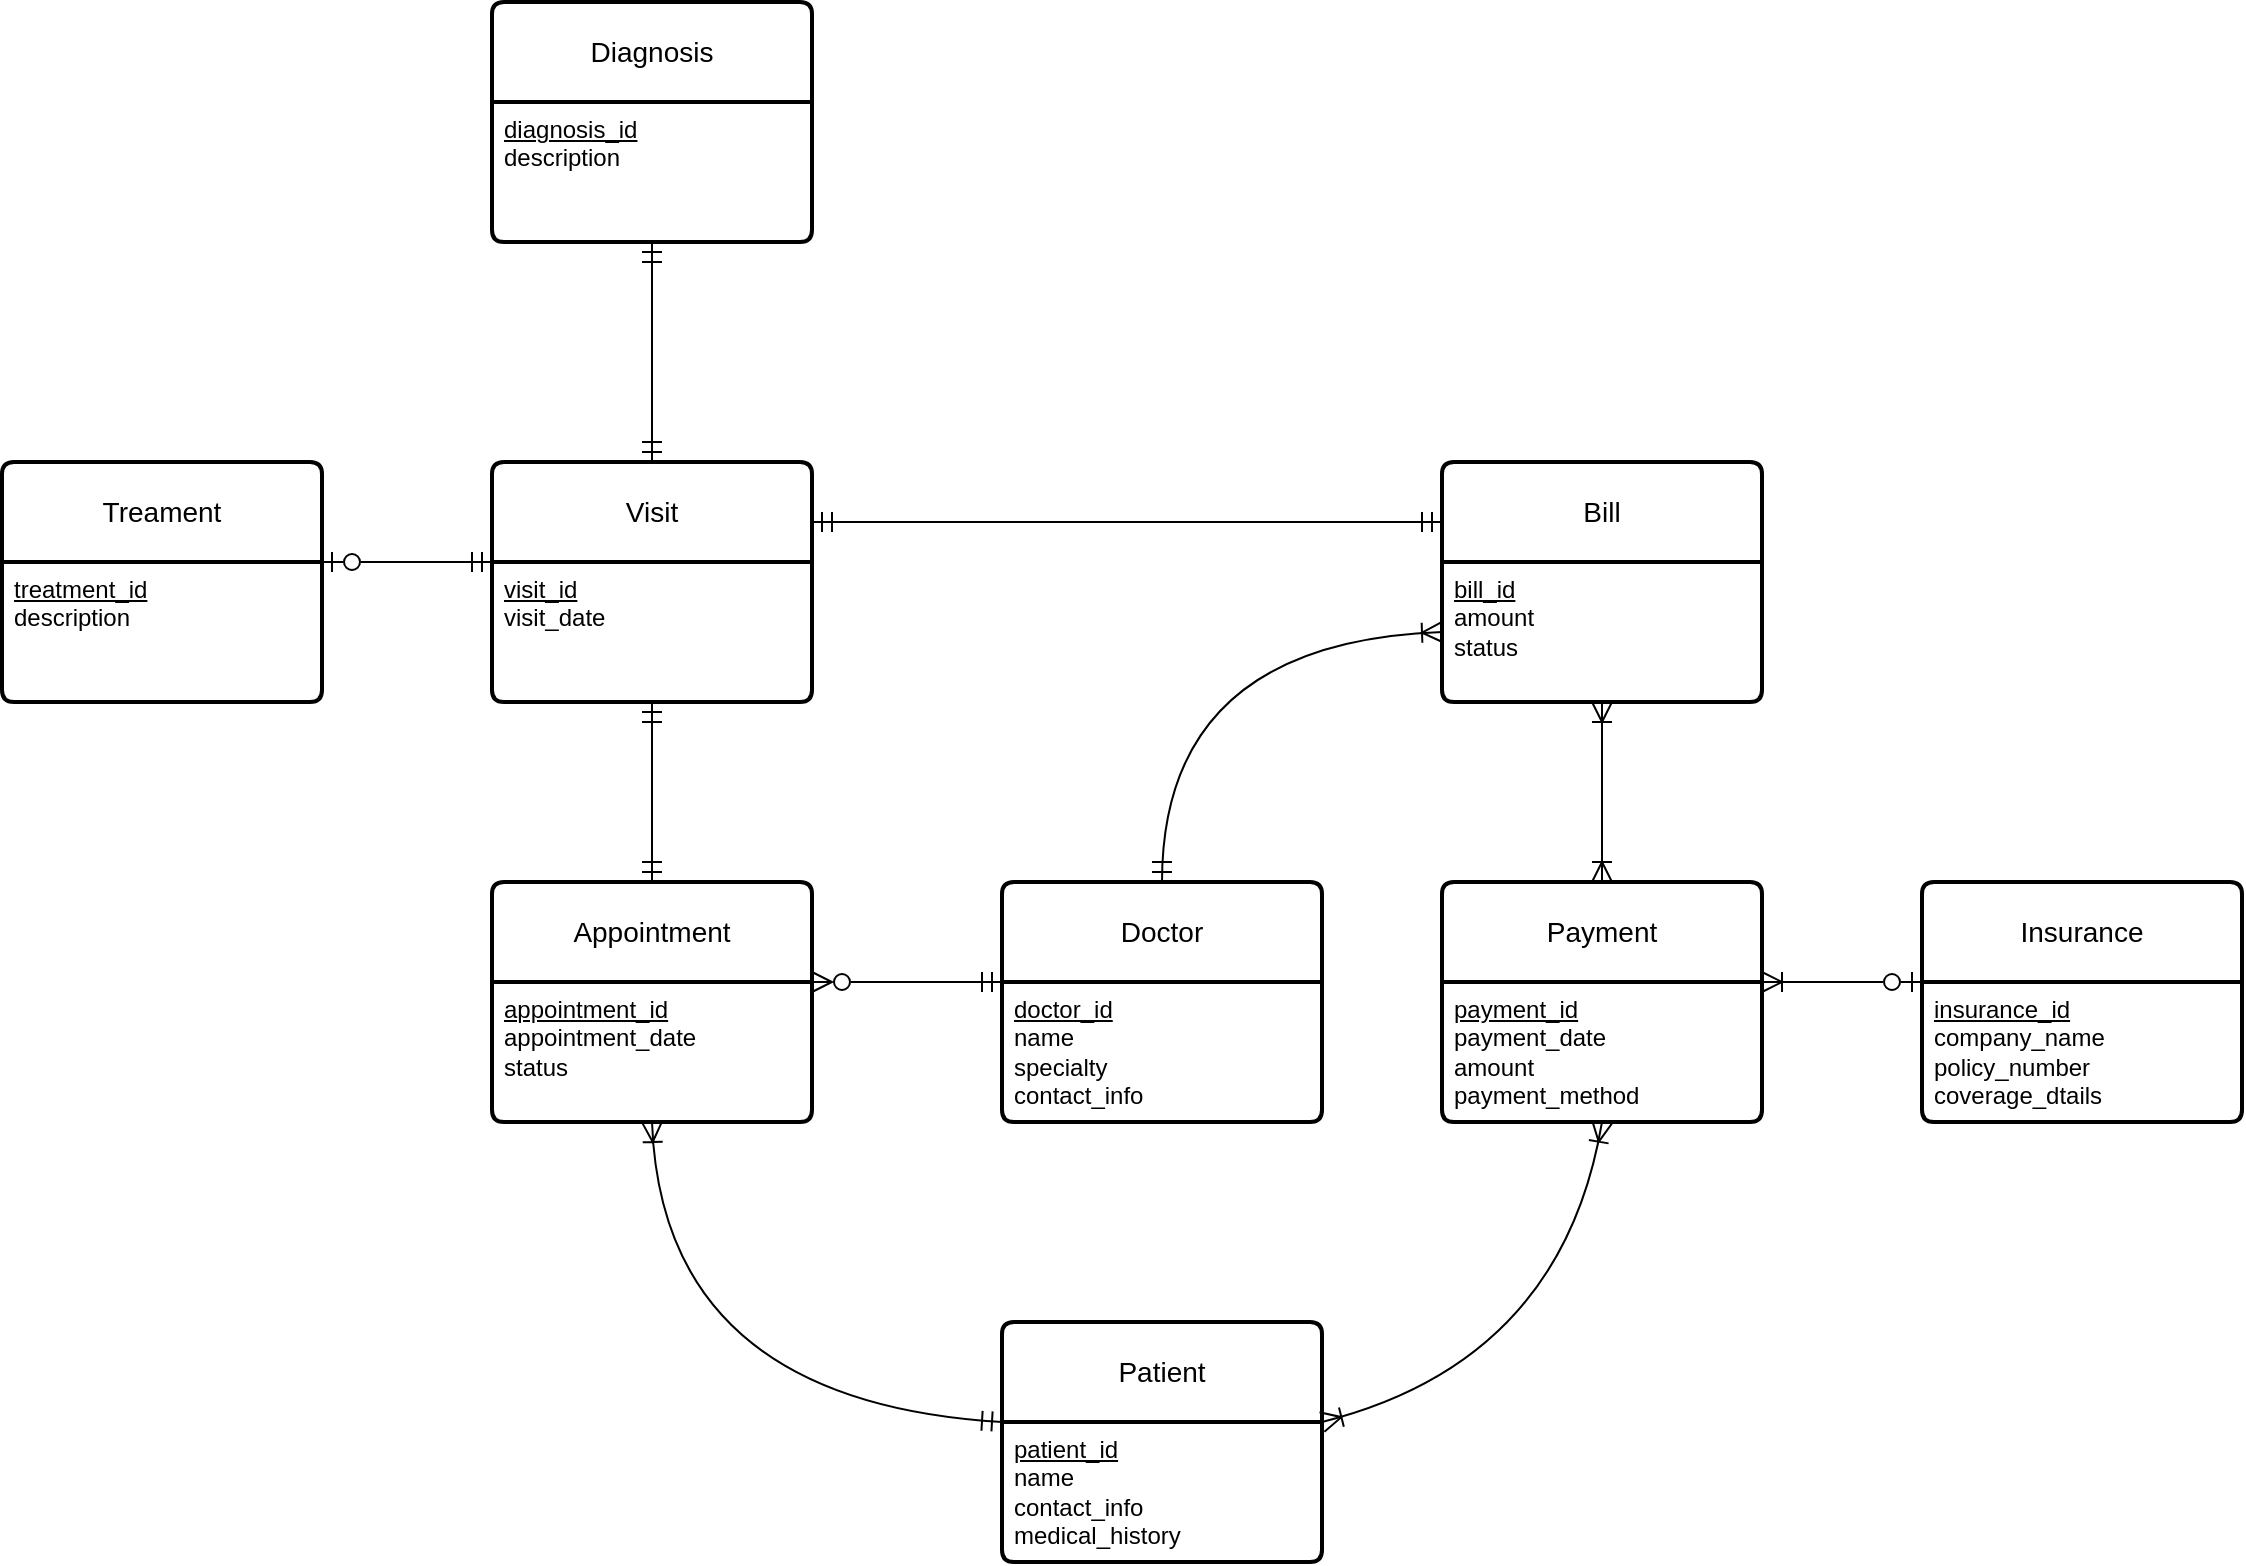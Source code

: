 <mxfile version="24.7.15">
  <diagram id="R2lEEEUBdFMjLlhIrx00" name="Page-1">
    <mxGraphModel dx="527" dy="697" grid="1" gridSize="10" guides="1" tooltips="1" connect="1" arrows="1" fold="1" page="1" pageScale="1" pageWidth="850" pageHeight="1100" math="0" shadow="0" extFonts="Permanent Marker^https://fonts.googleapis.com/css?family=Permanent+Marker">
      <root>
        <mxCell id="0" />
        <mxCell id="1" parent="0" />
        <mxCell id="JWVumonW7M2Eq3lMKWgd-1" value="Patient" style="swimlane;childLayout=stackLayout;horizontal=1;startSize=50;horizontalStack=0;rounded=1;fontSize=14;fontStyle=0;strokeWidth=2;resizeParent=0;resizeLast=1;shadow=0;dashed=0;align=center;arcSize=4;whiteSpace=wrap;html=1;" vertex="1" parent="1">
          <mxGeometry x="830" y="800" width="160" height="120" as="geometry" />
        </mxCell>
        <mxCell id="JWVumonW7M2Eq3lMKWgd-2" value="&lt;u&gt;patient_id&lt;/u&gt;&lt;div&gt;name&lt;/div&gt;&lt;div&gt;contact_info&lt;/div&gt;&lt;div&gt;medical_history&lt;/div&gt;" style="align=left;strokeColor=none;fillColor=none;spacingLeft=4;fontSize=12;verticalAlign=top;resizable=0;rotatable=0;part=1;html=1;" vertex="1" parent="JWVumonW7M2Eq3lMKWgd-1">
          <mxGeometry y="50" width="160" height="70" as="geometry" />
        </mxCell>
        <mxCell id="JWVumonW7M2Eq3lMKWgd-3" value="Doctor" style="swimlane;childLayout=stackLayout;horizontal=1;startSize=50;horizontalStack=0;rounded=1;fontSize=14;fontStyle=0;strokeWidth=2;resizeParent=0;resizeLast=1;shadow=0;dashed=0;align=center;arcSize=4;whiteSpace=wrap;html=1;" vertex="1" parent="1">
          <mxGeometry x="830" y="580" width="160" height="120" as="geometry" />
        </mxCell>
        <mxCell id="JWVumonW7M2Eq3lMKWgd-4" value="&lt;u&gt;doctor_id&lt;/u&gt;&lt;div&gt;name&lt;/div&gt;&lt;div&gt;specialty&lt;/div&gt;&lt;div&gt;contact_info&lt;/div&gt;" style="align=left;strokeColor=none;fillColor=none;spacingLeft=4;fontSize=12;verticalAlign=top;resizable=0;rotatable=0;part=1;html=1;" vertex="1" parent="JWVumonW7M2Eq3lMKWgd-3">
          <mxGeometry y="50" width="160" height="70" as="geometry" />
        </mxCell>
        <mxCell id="JWVumonW7M2Eq3lMKWgd-5" value="Appointment" style="swimlane;childLayout=stackLayout;horizontal=1;startSize=50;horizontalStack=0;rounded=1;fontSize=14;fontStyle=0;strokeWidth=2;resizeParent=0;resizeLast=1;shadow=0;dashed=0;align=center;arcSize=4;whiteSpace=wrap;html=1;" vertex="1" parent="1">
          <mxGeometry x="575" y="580" width="160" height="120" as="geometry" />
        </mxCell>
        <mxCell id="JWVumonW7M2Eq3lMKWgd-6" value="&lt;u&gt;appointment_id&lt;/u&gt;&lt;div&gt;appointment_date&lt;/div&gt;&lt;div&gt;status&lt;/div&gt;" style="align=left;strokeColor=none;fillColor=none;spacingLeft=4;fontSize=12;verticalAlign=top;resizable=0;rotatable=0;part=1;html=1;" vertex="1" parent="JWVumonW7M2Eq3lMKWgd-5">
          <mxGeometry y="50" width="160" height="70" as="geometry" />
        </mxCell>
        <mxCell id="JWVumonW7M2Eq3lMKWgd-7" style="edgeStyle=none;curved=1;rounded=0;orthogonalLoop=1;jettySize=auto;html=1;exitX=0.75;exitY=0;exitDx=0;exitDy=0;fontSize=12;startSize=8;endSize=8;" edge="1" parent="JWVumonW7M2Eq3lMKWgd-5" source="JWVumonW7M2Eq3lMKWgd-6" target="JWVumonW7M2Eq3lMKWgd-6">
          <mxGeometry relative="1" as="geometry" />
        </mxCell>
        <mxCell id="JWVumonW7M2Eq3lMKWgd-8" value="Diagnosis" style="swimlane;childLayout=stackLayout;horizontal=1;startSize=50;horizontalStack=0;rounded=1;fontSize=14;fontStyle=0;strokeWidth=2;resizeParent=0;resizeLast=1;shadow=0;dashed=0;align=center;arcSize=4;whiteSpace=wrap;html=1;" vertex="1" parent="1">
          <mxGeometry x="575" y="140" width="160" height="120" as="geometry" />
        </mxCell>
        <mxCell id="JWVumonW7M2Eq3lMKWgd-9" value="&lt;u&gt;diagnosis_id&lt;/u&gt;&lt;div&gt;description&lt;/div&gt;" style="align=left;strokeColor=none;fillColor=none;spacingLeft=4;fontSize=12;verticalAlign=top;resizable=0;rotatable=0;part=1;html=1;" vertex="1" parent="JWVumonW7M2Eq3lMKWgd-8">
          <mxGeometry y="50" width="160" height="70" as="geometry" />
        </mxCell>
        <mxCell id="JWVumonW7M2Eq3lMKWgd-10" value="Visit" style="swimlane;childLayout=stackLayout;horizontal=1;startSize=50;horizontalStack=0;rounded=1;fontSize=14;fontStyle=0;strokeWidth=2;resizeParent=0;resizeLast=1;shadow=0;dashed=0;align=center;arcSize=4;whiteSpace=wrap;html=1;" vertex="1" parent="1">
          <mxGeometry x="575" y="370" width="160" height="120" as="geometry" />
        </mxCell>
        <mxCell id="JWVumonW7M2Eq3lMKWgd-11" value="&lt;u&gt;visit_id&lt;/u&gt;&lt;div&gt;visit_date&lt;/div&gt;" style="align=left;strokeColor=none;fillColor=none;spacingLeft=4;fontSize=12;verticalAlign=top;resizable=0;rotatable=0;part=1;html=1;" vertex="1" parent="JWVumonW7M2Eq3lMKWgd-10">
          <mxGeometry y="50" width="160" height="70" as="geometry" />
        </mxCell>
        <mxCell id="JWVumonW7M2Eq3lMKWgd-14" value="Treament" style="swimlane;childLayout=stackLayout;horizontal=1;startSize=50;horizontalStack=0;rounded=1;fontSize=14;fontStyle=0;strokeWidth=2;resizeParent=0;resizeLast=1;shadow=0;dashed=0;align=center;arcSize=4;whiteSpace=wrap;html=1;" vertex="1" parent="1">
          <mxGeometry x="330" y="370" width="160" height="120" as="geometry" />
        </mxCell>
        <mxCell id="JWVumonW7M2Eq3lMKWgd-15" value="&lt;u&gt;treatment_id&lt;/u&gt;&lt;div&gt;description&lt;/div&gt;" style="align=left;strokeColor=none;fillColor=none;spacingLeft=4;fontSize=12;verticalAlign=top;resizable=0;rotatable=0;part=1;html=1;" vertex="1" parent="JWVumonW7M2Eq3lMKWgd-14">
          <mxGeometry y="50" width="160" height="70" as="geometry" />
        </mxCell>
        <mxCell id="JWVumonW7M2Eq3lMKWgd-16" value="Bill" style="swimlane;childLayout=stackLayout;horizontal=1;startSize=50;horizontalStack=0;rounded=1;fontSize=14;fontStyle=0;strokeWidth=2;resizeParent=0;resizeLast=1;shadow=0;dashed=0;align=center;arcSize=4;whiteSpace=wrap;html=1;" vertex="1" parent="1">
          <mxGeometry x="1050" y="370" width="160" height="120" as="geometry" />
        </mxCell>
        <mxCell id="JWVumonW7M2Eq3lMKWgd-17" value="&lt;u&gt;bill_id&lt;/u&gt;&lt;div&gt;amount&lt;/div&gt;&lt;div&gt;status&lt;/div&gt;" style="align=left;strokeColor=none;fillColor=none;spacingLeft=4;fontSize=12;verticalAlign=top;resizable=0;rotatable=0;part=1;html=1;" vertex="1" parent="JWVumonW7M2Eq3lMKWgd-16">
          <mxGeometry y="50" width="160" height="70" as="geometry" />
        </mxCell>
        <mxCell id="JWVumonW7M2Eq3lMKWgd-18" value="Payment" style="swimlane;childLayout=stackLayout;horizontal=1;startSize=50;horizontalStack=0;rounded=1;fontSize=14;fontStyle=0;strokeWidth=2;resizeParent=0;resizeLast=1;shadow=0;dashed=0;align=center;arcSize=4;whiteSpace=wrap;html=1;" vertex="1" parent="1">
          <mxGeometry x="1050" y="580" width="160" height="120" as="geometry" />
        </mxCell>
        <mxCell id="JWVumonW7M2Eq3lMKWgd-19" value="&lt;u&gt;payment_id&lt;/u&gt;&lt;div&gt;payment_date&lt;/div&gt;&lt;div&gt;amount&lt;/div&gt;&lt;div&gt;payment_method&lt;/div&gt;" style="align=left;strokeColor=none;fillColor=none;spacingLeft=4;fontSize=12;verticalAlign=top;resizable=0;rotatable=0;part=1;html=1;" vertex="1" parent="JWVumonW7M2Eq3lMKWgd-18">
          <mxGeometry y="50" width="160" height="70" as="geometry" />
        </mxCell>
        <mxCell id="JWVumonW7M2Eq3lMKWgd-20" value="Insurance" style="swimlane;childLayout=stackLayout;horizontal=1;startSize=50;horizontalStack=0;rounded=1;fontSize=14;fontStyle=0;strokeWidth=2;resizeParent=0;resizeLast=1;shadow=0;dashed=0;align=center;arcSize=4;whiteSpace=wrap;html=1;" vertex="1" parent="1">
          <mxGeometry x="1290" y="580" width="160" height="120" as="geometry" />
        </mxCell>
        <mxCell id="JWVumonW7M2Eq3lMKWgd-21" value="&lt;u&gt;insurance_id&lt;/u&gt;&lt;div&gt;company_name&lt;/div&gt;&lt;div&gt;policy_number&lt;/div&gt;&lt;div&gt;coverage_dtails&lt;/div&gt;" style="align=left;strokeColor=none;fillColor=none;spacingLeft=4;fontSize=12;verticalAlign=top;resizable=0;rotatable=0;part=1;html=1;" vertex="1" parent="JWVumonW7M2Eq3lMKWgd-20">
          <mxGeometry y="50" width="160" height="70" as="geometry" />
        </mxCell>
        <mxCell id="JWVumonW7M2Eq3lMKWgd-28" style="edgeStyle=none;curved=1;rounded=0;orthogonalLoop=1;jettySize=auto;html=1;entryX=1;entryY=0;entryDx=0;entryDy=0;fontSize=12;startSize=8;endSize=8;startArrow=ERmandOne;startFill=0;endArrow=ERzeroToOne;endFill=0;exitX=0;exitY=0;exitDx=0;exitDy=0;" edge="1" parent="1" source="JWVumonW7M2Eq3lMKWgd-11" target="JWVumonW7M2Eq3lMKWgd-15">
          <mxGeometry relative="1" as="geometry">
            <mxPoint x="400" y="525.0" as="sourcePoint" />
            <mxPoint x="400" y="735.0" as="targetPoint" />
          </mxGeometry>
        </mxCell>
        <mxCell id="JWVumonW7M2Eq3lMKWgd-30" style="edgeStyle=none;curved=1;rounded=0;orthogonalLoop=1;jettySize=auto;html=1;exitX=0.5;exitY=1;exitDx=0;exitDy=0;entryX=0.5;entryY=0;entryDx=0;entryDy=0;fontSize=12;startSize=8;endSize=8;startArrow=ERmandOne;startFill=0;endArrow=ERmandOne;endFill=0;" edge="1" parent="1" source="JWVumonW7M2Eq3lMKWgd-11" target="JWVumonW7M2Eq3lMKWgd-5">
          <mxGeometry relative="1" as="geometry">
            <mxPoint x="550" y="500.0" as="sourcePoint" />
            <mxPoint x="550" y="610.0" as="targetPoint" />
          </mxGeometry>
        </mxCell>
        <mxCell id="JWVumonW7M2Eq3lMKWgd-31" value="" style="edgeStyle=entityRelationEdgeStyle;fontSize=12;html=1;endArrow=ERmandOne;startArrow=ERmandOne;rounded=0;startSize=8;endSize=8;curved=1;exitX=1;exitY=0.25;exitDx=0;exitDy=0;entryX=0;entryY=0.25;entryDx=0;entryDy=0;" edge="1" parent="1" source="JWVumonW7M2Eq3lMKWgd-10" target="JWVumonW7M2Eq3lMKWgd-16">
          <mxGeometry width="100" height="100" relative="1" as="geometry">
            <mxPoint x="530" y="447" as="sourcePoint" />
            <mxPoint x="585" y="447" as="targetPoint" />
            <Array as="points">
              <mxPoint x="1100" y="280" />
              <mxPoint x="940" y="260" />
              <mxPoint x="910" y="320" />
              <mxPoint x="1120" y="260" />
              <mxPoint x="830" y="380" />
            </Array>
          </mxGeometry>
        </mxCell>
        <mxCell id="JWVumonW7M2Eq3lMKWgd-33" style="edgeStyle=none;curved=1;rounded=0;orthogonalLoop=1;jettySize=auto;html=1;fontSize=12;startSize=8;endSize=8;startArrow=ERmandOne;startFill=0;endArrow=ERoneToMany;endFill=0;entryX=0;entryY=0.5;entryDx=0;entryDy=0;exitX=0.5;exitY=0;exitDx=0;exitDy=0;" edge="1" parent="1" source="JWVumonW7M2Eq3lMKWgd-3" target="JWVumonW7M2Eq3lMKWgd-17">
          <mxGeometry relative="1" as="geometry">
            <Array as="points">
              <mxPoint x="910" y="460" />
            </Array>
          </mxGeometry>
        </mxCell>
        <mxCell id="JWVumonW7M2Eq3lMKWgd-34" style="edgeStyle=none;curved=1;rounded=0;orthogonalLoop=1;jettySize=auto;html=1;exitX=0.5;exitY=1;exitDx=0;exitDy=0;fontSize=12;startSize=8;endSize=8;startArrow=ERoneToMany;startFill=0;endArrow=ERoneToMany;endFill=0;entryX=0.5;entryY=0;entryDx=0;entryDy=0;" edge="1" parent="1" source="JWVumonW7M2Eq3lMKWgd-16" target="JWVumonW7M2Eq3lMKWgd-18">
          <mxGeometry relative="1" as="geometry">
            <mxPoint x="1040" y="470" as="sourcePoint" />
            <mxPoint x="1040" y="560" as="targetPoint" />
          </mxGeometry>
        </mxCell>
        <mxCell id="JWVumonW7M2Eq3lMKWgd-35" style="edgeStyle=none;curved=1;rounded=0;orthogonalLoop=1;jettySize=auto;html=1;exitX=0.5;exitY=1;exitDx=0;exitDy=0;fontSize=12;startSize=8;endSize=8;startArrow=ERoneToMany;startFill=0;endArrow=ERoneToMany;endFill=0;entryX=1;entryY=0;entryDx=0;entryDy=0;" edge="1" parent="1" source="JWVumonW7M2Eq3lMKWgd-18" target="JWVumonW7M2Eq3lMKWgd-2">
          <mxGeometry relative="1" as="geometry">
            <mxPoint x="1280" y="690" as="sourcePoint" />
            <mxPoint x="1280" y="780" as="targetPoint" />
            <Array as="points">
              <mxPoint x="1110" y="820" />
            </Array>
          </mxGeometry>
        </mxCell>
        <mxCell id="2PFquLMSmAH9nqFpd98c-1" style="edgeStyle=none;curved=1;rounded=0;orthogonalLoop=1;jettySize=auto;html=1;exitX=0;exitY=0;exitDx=0;exitDy=0;entryX=1;entryY=0;entryDx=0;entryDy=0;fontSize=12;startSize=8;endSize=8;startArrow=ERzeroToOne;startFill=0;endArrow=ERoneToMany;endFill=0;" edge="1" parent="1" source="JWVumonW7M2Eq3lMKWgd-21" target="JWVumonW7M2Eq3lMKWgd-19">
          <mxGeometry relative="1" as="geometry" />
        </mxCell>
        <mxCell id="2PFquLMSmAH9nqFpd98c-2" style="edgeStyle=none;curved=1;rounded=0;orthogonalLoop=1;jettySize=auto;html=1;exitX=0.5;exitY=1;exitDx=0;exitDy=0;entryX=0;entryY=0;entryDx=0;entryDy=0;fontSize=12;startSize=8;endSize=8;endArrow=ERmandOne;endFill=0;startArrow=ERoneToMany;startFill=0;" edge="1" parent="1" source="JWVumonW7M2Eq3lMKWgd-5" target="JWVumonW7M2Eq3lMKWgd-2">
          <mxGeometry relative="1" as="geometry">
            <Array as="points">
              <mxPoint x="660" y="840" />
            </Array>
          </mxGeometry>
        </mxCell>
        <mxCell id="2PFquLMSmAH9nqFpd98c-4" style="edgeStyle=none;curved=1;rounded=0;orthogonalLoop=1;jettySize=auto;html=1;exitX=0.5;exitY=1;exitDx=0;exitDy=0;entryX=0.5;entryY=0;entryDx=0;entryDy=0;fontSize=12;startSize=8;endSize=8;startArrow=ERmandOne;startFill=0;endArrow=ERmandOne;endFill=0;" edge="1" parent="1" source="JWVumonW7M2Eq3lMKWgd-8" target="JWVumonW7M2Eq3lMKWgd-10">
          <mxGeometry relative="1" as="geometry">
            <mxPoint x="650" y="170" as="sourcePoint" />
            <mxPoint x="650" y="260" as="targetPoint" />
          </mxGeometry>
        </mxCell>
        <mxCell id="2PFquLMSmAH9nqFpd98c-6" style="edgeStyle=none;curved=1;rounded=0;orthogonalLoop=1;jettySize=auto;html=1;entryX=1;entryY=0;entryDx=0;entryDy=0;fontSize=12;startSize=8;endSize=8;startArrow=ERmandOne;startFill=0;endArrow=ERzeroToMany;endFill=0;exitX=0;exitY=0;exitDx=0;exitDy=0;" edge="1" parent="1" source="JWVumonW7M2Eq3lMKWgd-4" target="JWVumonW7M2Eq3lMKWgd-6">
          <mxGeometry relative="1" as="geometry">
            <mxPoint x="835" y="530" as="sourcePoint" />
            <mxPoint x="750" y="530" as="targetPoint" />
          </mxGeometry>
        </mxCell>
      </root>
    </mxGraphModel>
  </diagram>
</mxfile>
